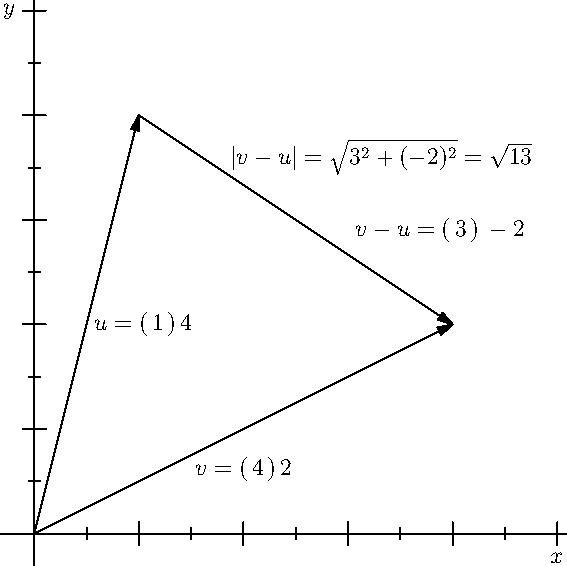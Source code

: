 size(10cm);
import graph;

xlimits(0,5);
ylimits(0,5);

xaxis("$x$",Ticks("%"));
yaxis("$y$",Ticks("%"));

draw((0,0)--(1,4),Arrow); 
draw((0,0)--(4,2),Arrow); 
draw((1,4)--(4,2),Arrow); 

label("$u = \begin{pmatrix} 1 \\ 4 \end{pmatrix}$",(0.5,2),E);
label("$v = \begin{pmatrix} 4 \\ 2 \end{pmatrix}$",(2,0.8),S);
label("$|v-u| = \sqrt{3^2 + (-2)^2} = \sqrt{13}$",(1.8,3.6),E);
label("$v-u = \begin{pmatrix} 3 \\ -2 \end{pmatrix}$",(3,2.9),E);
